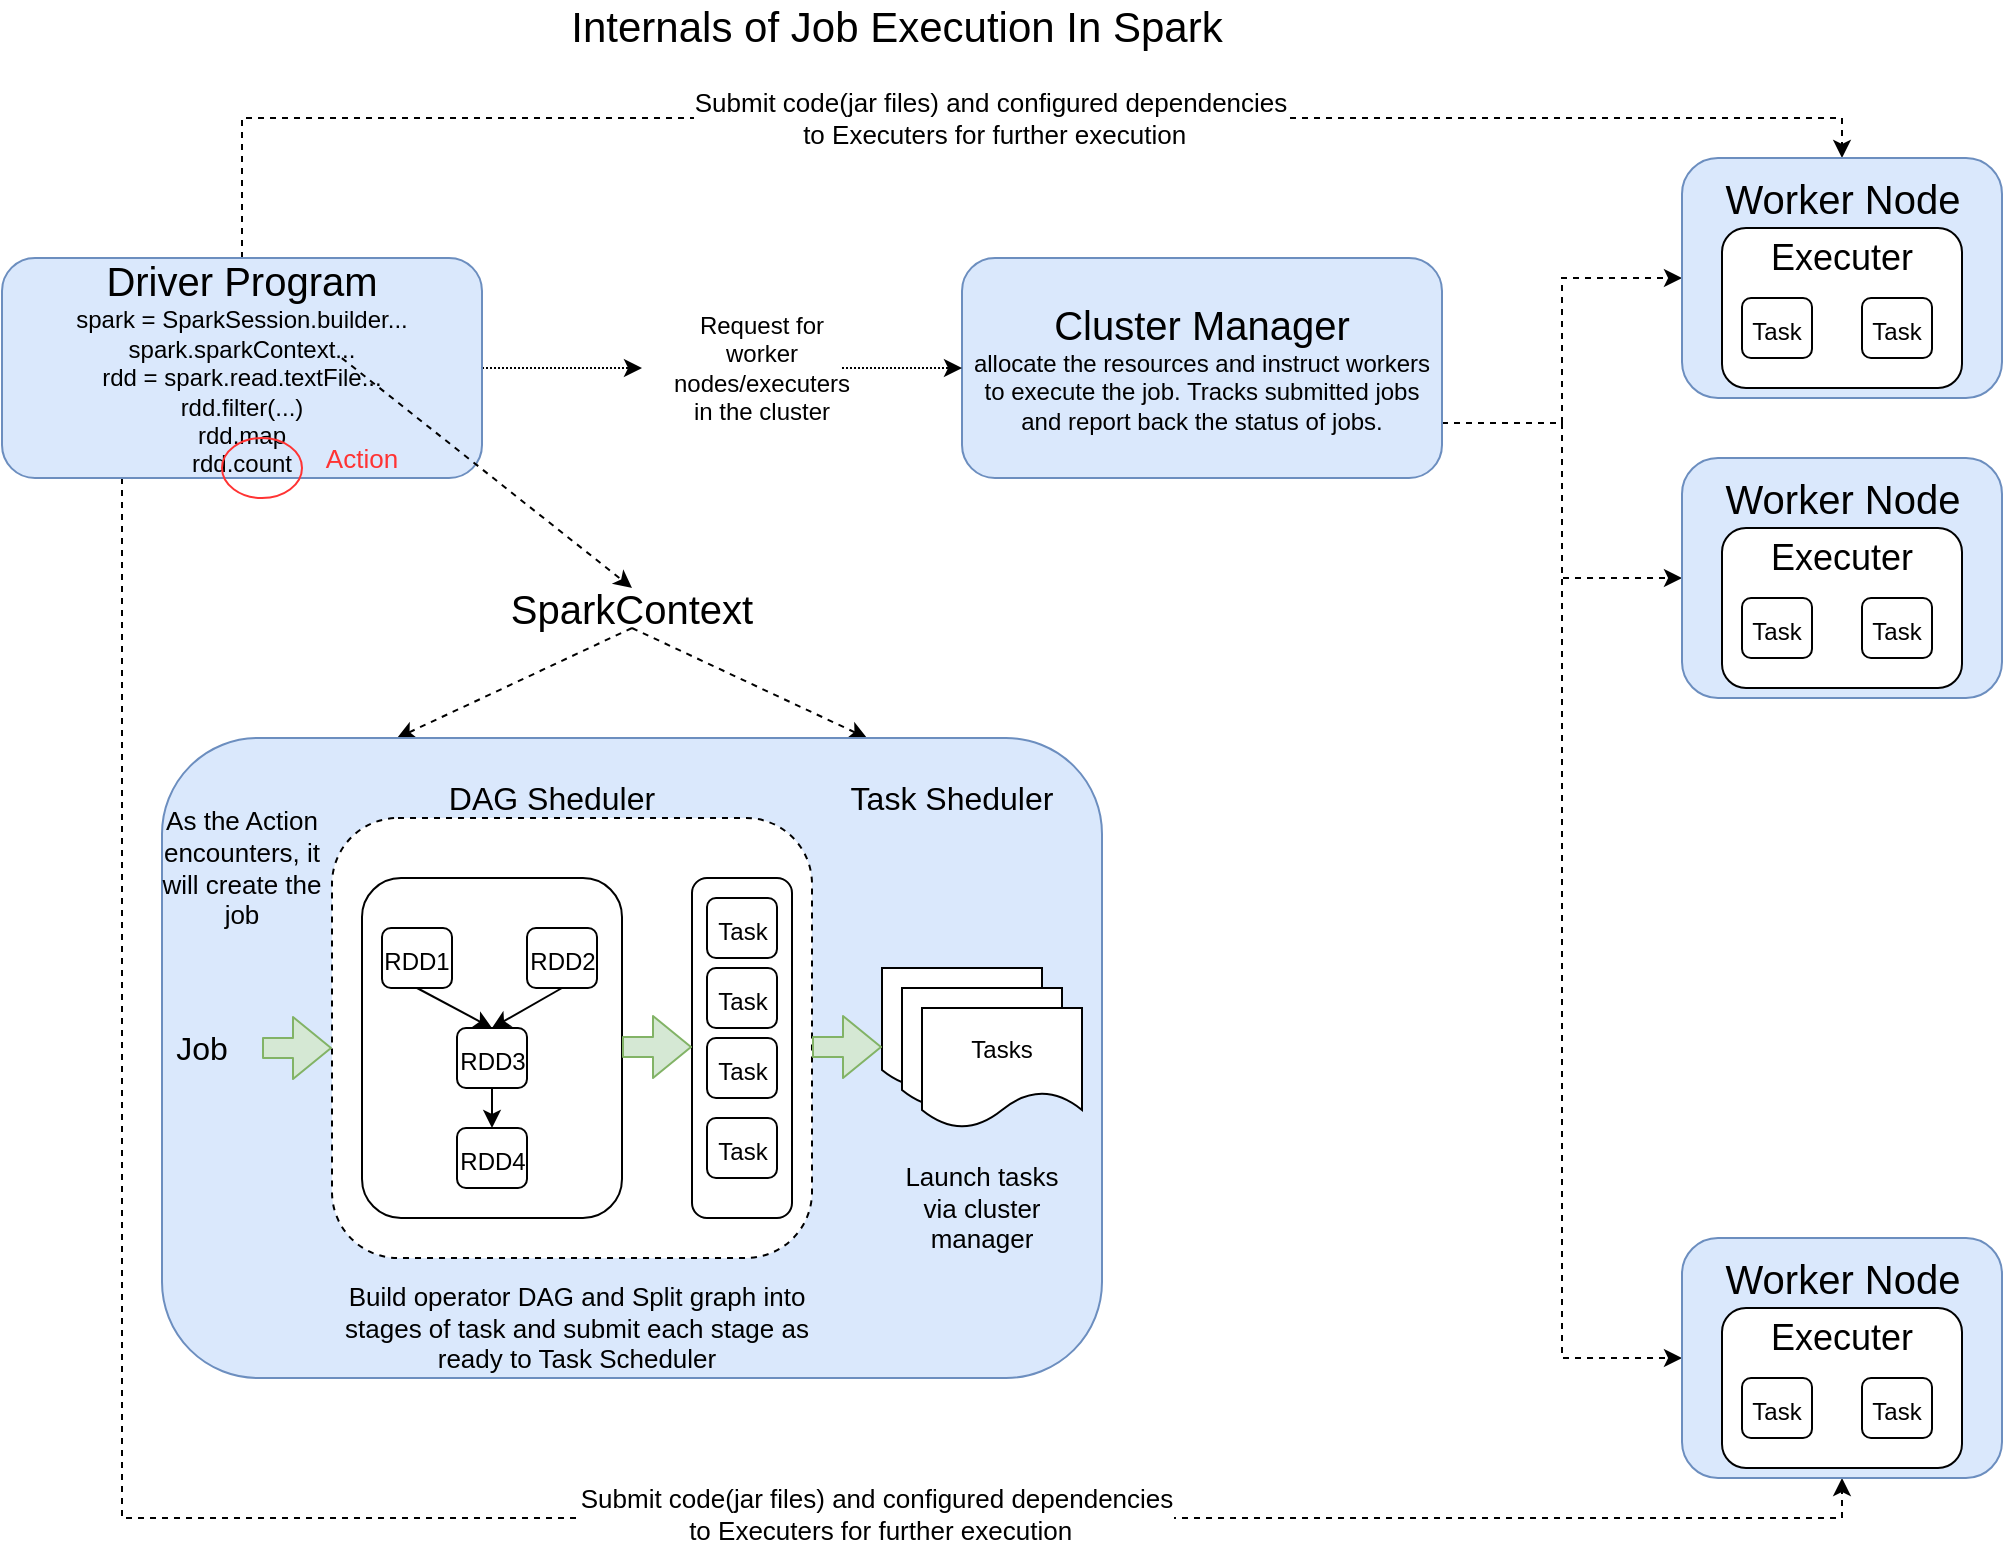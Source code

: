 <mxfile version="13.2.1" type="device"><diagram id="0EDraeGNB5K_zDhAIu3f" name="Page-1"><mxGraphModel dx="1826" dy="914" grid="0" gridSize="10" guides="1" tooltips="1" connect="1" arrows="1" fold="1" page="0" pageScale="1" pageWidth="827" pageHeight="1169" math="0" shadow="0"><root><mxCell id="0"/><mxCell id="1" parent="0"/><mxCell id="Jqn68iIKCUebNobJP0Vw-6" style="edgeStyle=none;rounded=0;orthogonalLoop=1;jettySize=auto;html=1;exitX=1;exitY=0.5;exitDx=0;exitDy=0;dashed=1;dashPattern=1 1;" edge="1" parent="1" source="Jqn68iIKCUebNobJP0Vw-1"><mxGeometry relative="1" as="geometry"><mxPoint x="240" y="255" as="targetPoint"/></mxGeometry></mxCell><mxCell id="Jqn68iIKCUebNobJP0Vw-57" style="edgeStyle=orthogonalEdgeStyle;rounded=0;orthogonalLoop=1;jettySize=auto;html=1;exitX=0.5;exitY=0;exitDx=0;exitDy=0;entryX=0.5;entryY=0;entryDx=0;entryDy=0;dashed=1;fontSize=18;" edge="1" parent="1" source="Jqn68iIKCUebNobJP0Vw-1" target="Jqn68iIKCUebNobJP0Vw-34"><mxGeometry relative="1" as="geometry"/></mxCell><mxCell id="Jqn68iIKCUebNobJP0Vw-58" value="Submit code(jar files) and configured dependencies&lt;br&gt;&amp;nbsp;to Executers for further execution" style="edgeLabel;html=1;align=center;verticalAlign=middle;resizable=0;points=[];fontSize=13;" vertex="1" connectable="0" parent="Jqn68iIKCUebNobJP0Vw-57"><mxGeometry x="-0.002" relative="1" as="geometry"><mxPoint as="offset"/></mxGeometry></mxCell><mxCell id="Jqn68iIKCUebNobJP0Vw-61" style="edgeStyle=orthogonalEdgeStyle;rounded=0;orthogonalLoop=1;jettySize=auto;html=1;exitX=0.25;exitY=1;exitDx=0;exitDy=0;entryX=0.5;entryY=1;entryDx=0;entryDy=0;dashed=1;fontSize=13;" edge="1" parent="1" source="Jqn68iIKCUebNobJP0Vw-1" target="Jqn68iIKCUebNobJP0Vw-46"><mxGeometry relative="1" as="geometry"/></mxCell><mxCell id="Jqn68iIKCUebNobJP0Vw-62" value="Submit code(jar files) and configured dependencies&lt;br&gt;&amp;nbsp;to Executers for further execution" style="edgeLabel;html=1;align=center;verticalAlign=middle;resizable=0;points=[];fontSize=13;" vertex="1" connectable="0" parent="Jqn68iIKCUebNobJP0Vw-61"><mxGeometry x="0.281" y="2" relative="1" as="geometry"><mxPoint as="offset"/></mxGeometry></mxCell><mxCell id="Jqn68iIKCUebNobJP0Vw-1" value="&lt;font&gt;&lt;span style=&quot;font-size: 20px&quot;&gt;Driver Program&lt;/span&gt;&lt;br&gt;&lt;font style=&quot;font-size: 12px&quot;&gt;spark = SparkSession.builder...&lt;br&gt;&lt;/font&gt;spark.sparkContext...&lt;br&gt;rdd = spark.read.textFile...&lt;br&gt;rdd.filter(...)&lt;br&gt;rdd.map&lt;br&gt;rdd.count&lt;br&gt;&lt;/font&gt;" style="rounded=1;whiteSpace=wrap;html=1;fillColor=#dae8fc;strokeColor=#6c8ebf;" vertex="1" parent="1"><mxGeometry x="-80" y="200" width="240" height="110" as="geometry"/></mxCell><mxCell id="Jqn68iIKCUebNobJP0Vw-54" style="edgeStyle=orthogonalEdgeStyle;rounded=0;orthogonalLoop=1;jettySize=auto;html=1;exitX=1;exitY=0.75;exitDx=0;exitDy=0;entryX=0;entryY=0.5;entryDx=0;entryDy=0;fontSize=18;dashed=1;" edge="1" parent="1" source="Jqn68iIKCUebNobJP0Vw-2" target="Jqn68iIKCUebNobJP0Vw-34"><mxGeometry relative="1" as="geometry"/></mxCell><mxCell id="Jqn68iIKCUebNobJP0Vw-55" style="edgeStyle=orthogonalEdgeStyle;rounded=0;orthogonalLoop=1;jettySize=auto;html=1;exitX=1;exitY=0.75;exitDx=0;exitDy=0;fontSize=18;dashed=1;" edge="1" parent="1" source="Jqn68iIKCUebNobJP0Vw-2" target="Jqn68iIKCUebNobJP0Vw-40"><mxGeometry relative="1" as="geometry"/></mxCell><mxCell id="Jqn68iIKCUebNobJP0Vw-56" style="edgeStyle=orthogonalEdgeStyle;rounded=0;orthogonalLoop=1;jettySize=auto;html=1;exitX=1;exitY=0.75;exitDx=0;exitDy=0;entryX=0;entryY=0.5;entryDx=0;entryDy=0;fontSize=18;dashed=1;" edge="1" parent="1" source="Jqn68iIKCUebNobJP0Vw-2" target="Jqn68iIKCUebNobJP0Vw-46"><mxGeometry relative="1" as="geometry"/></mxCell><mxCell id="Jqn68iIKCUebNobJP0Vw-2" value="&lt;font&gt;&lt;span style=&quot;font-size: 20px&quot;&gt;Cluster Manager&lt;/span&gt;&lt;br&gt;&lt;font style=&quot;font-size: 12px&quot;&gt;allocate the resources and instruct workers to execute the job. Tracks submitted jobs and report back the status of jobs.&lt;/font&gt;&lt;br&gt;&lt;/font&gt;" style="rounded=1;whiteSpace=wrap;html=1;fillColor=#dae8fc;strokeColor=#6c8ebf;" vertex="1" parent="1"><mxGeometry x="400" y="200" width="240" height="110" as="geometry"/></mxCell><mxCell id="Jqn68iIKCUebNobJP0Vw-59" style="rounded=0;orthogonalLoop=1;jettySize=auto;html=1;exitX=0.5;exitY=1;exitDx=0;exitDy=0;entryX=0.25;entryY=0;entryDx=0;entryDy=0;dashed=1;fontSize=13;" edge="1" parent="1" source="Jqn68iIKCUebNobJP0Vw-3" target="Jqn68iIKCUebNobJP0Vw-9"><mxGeometry relative="1" as="geometry"/></mxCell><mxCell id="Jqn68iIKCUebNobJP0Vw-60" style="edgeStyle=none;rounded=0;orthogonalLoop=1;jettySize=auto;html=1;exitX=0.5;exitY=1;exitDx=0;exitDy=0;entryX=0.75;entryY=0;entryDx=0;entryDy=0;dashed=1;fontSize=13;" edge="1" parent="1" source="Jqn68iIKCUebNobJP0Vw-3" target="Jqn68iIKCUebNobJP0Vw-9"><mxGeometry relative="1" as="geometry"/></mxCell><mxCell id="Jqn68iIKCUebNobJP0Vw-3" value="&lt;font style=&quot;font-size: 20px&quot;&gt;SparkContext&lt;/font&gt;" style="text;html=1;strokeColor=none;fillColor=none;align=center;verticalAlign=middle;whiteSpace=wrap;rounded=0;" vertex="1" parent="1"><mxGeometry x="170" y="365" width="130" height="20" as="geometry"/></mxCell><mxCell id="Jqn68iIKCUebNobJP0Vw-4" style="rounded=0;orthogonalLoop=1;jettySize=auto;html=1;exitX=0.708;exitY=0.455;exitDx=0;exitDy=0;entryX=0.5;entryY=0;entryDx=0;entryDy=0;exitPerimeter=0;dashed=1;" edge="1" parent="1" source="Jqn68iIKCUebNobJP0Vw-1" target="Jqn68iIKCUebNobJP0Vw-3"><mxGeometry relative="1" as="geometry"/></mxCell><mxCell id="Jqn68iIKCUebNobJP0Vw-7" style="edgeStyle=none;rounded=0;orthogonalLoop=1;jettySize=auto;html=1;entryX=0;entryY=0.5;entryDx=0;entryDy=0;dashed=1;dashPattern=1 1;" edge="1" parent="1" target="Jqn68iIKCUebNobJP0Vw-2"><mxGeometry relative="1" as="geometry"><mxPoint x="340" y="255" as="sourcePoint"/></mxGeometry></mxCell><mxCell id="Jqn68iIKCUebNobJP0Vw-5" value="Request for worker nodes/executers in the cluster" style="text;html=1;strokeColor=none;fillColor=none;align=center;verticalAlign=middle;whiteSpace=wrap;rounded=0;" vertex="1" parent="1"><mxGeometry x="280" y="245" width="40" height="20" as="geometry"/></mxCell><mxCell id="Jqn68iIKCUebNobJP0Vw-9" value="" style="rounded=1;whiteSpace=wrap;html=1;fillColor=#dae8fc;strokeColor=#6c8ebf;" vertex="1" parent="1"><mxGeometry y="440" width="470" height="320" as="geometry"/></mxCell><mxCell id="Jqn68iIKCUebNobJP0Vw-10" value="" style="rounded=1;whiteSpace=wrap;html=1;dashed=1;" vertex="1" parent="1"><mxGeometry x="85" y="480" width="240" height="220" as="geometry"/></mxCell><mxCell id="Jqn68iIKCUebNobJP0Vw-11" value="" style="shape=document;whiteSpace=wrap;html=1;boundedLbl=1;" vertex="1" parent="1"><mxGeometry x="360" y="555" width="80" height="60" as="geometry"/></mxCell><mxCell id="Jqn68iIKCUebNobJP0Vw-12" value="" style="shape=document;whiteSpace=wrap;html=1;boundedLbl=1;" vertex="1" parent="1"><mxGeometry x="370" y="565" width="80" height="60" as="geometry"/></mxCell><mxCell id="Jqn68iIKCUebNobJP0Vw-13" value="Tasks" style="shape=document;whiteSpace=wrap;html=1;boundedLbl=1;" vertex="1" parent="1"><mxGeometry x="380" y="575" width="80" height="60" as="geometry"/></mxCell><mxCell id="Jqn68iIKCUebNobJP0Vw-14" value="Task Sheduler" style="text;html=1;strokeColor=none;fillColor=none;align=center;verticalAlign=middle;whiteSpace=wrap;rounded=0;fontSize=16;" vertex="1" parent="1"><mxGeometry x="340" y="460" width="110" height="20" as="geometry"/></mxCell><mxCell id="Jqn68iIKCUebNobJP0Vw-15" value="DAG Sheduler" style="text;html=1;strokeColor=none;fillColor=none;align=center;verticalAlign=middle;whiteSpace=wrap;rounded=0;fontSize=16;" vertex="1" parent="1"><mxGeometry x="140" y="460" width="110" height="20" as="geometry"/></mxCell><mxCell id="Jqn68iIKCUebNobJP0Vw-16" value="" style="rounded=1;whiteSpace=wrap;html=1;fontSize=16;" vertex="1" parent="1"><mxGeometry x="100" y="510" width="130" height="170" as="geometry"/></mxCell><mxCell id="Jqn68iIKCUebNobJP0Vw-17" value="" style="rounded=1;whiteSpace=wrap;html=1;fontSize=16;" vertex="1" parent="1"><mxGeometry x="265" y="510" width="50" height="170" as="geometry"/></mxCell><mxCell id="Jqn68iIKCUebNobJP0Vw-18" value="Job" style="text;html=1;strokeColor=none;fillColor=none;align=center;verticalAlign=middle;whiteSpace=wrap;rounded=0;fontSize=16;" vertex="1" parent="1"><mxGeometry y="585" width="40" height="20" as="geometry"/></mxCell><mxCell id="Jqn68iIKCUebNobJP0Vw-24" style="edgeStyle=none;rounded=0;orthogonalLoop=1;jettySize=auto;html=1;exitX=0.5;exitY=1;exitDx=0;exitDy=0;entryX=0.5;entryY=0;entryDx=0;entryDy=0;fontSize=16;" edge="1" parent="1" source="Jqn68iIKCUebNobJP0Vw-19" target="Jqn68iIKCUebNobJP0Vw-21"><mxGeometry relative="1" as="geometry"/></mxCell><mxCell id="Jqn68iIKCUebNobJP0Vw-19" value="&lt;font style=&quot;font-size: 12px&quot;&gt;RDD1&lt;/font&gt;" style="rounded=1;whiteSpace=wrap;html=1;fontSize=16;" vertex="1" parent="1"><mxGeometry x="110" y="535" width="35" height="30" as="geometry"/></mxCell><mxCell id="Jqn68iIKCUebNobJP0Vw-23" style="edgeStyle=none;rounded=0;orthogonalLoop=1;jettySize=auto;html=1;exitX=0.5;exitY=1;exitDx=0;exitDy=0;entryX=0.5;entryY=0;entryDx=0;entryDy=0;fontSize=16;" edge="1" parent="1" source="Jqn68iIKCUebNobJP0Vw-20" target="Jqn68iIKCUebNobJP0Vw-21"><mxGeometry relative="1" as="geometry"/></mxCell><mxCell id="Jqn68iIKCUebNobJP0Vw-20" value="&lt;font style=&quot;font-size: 12px&quot;&gt;RDD2&lt;/font&gt;" style="rounded=1;whiteSpace=wrap;html=1;fontSize=16;" vertex="1" parent="1"><mxGeometry x="182.5" y="535" width="35" height="30" as="geometry"/></mxCell><mxCell id="Jqn68iIKCUebNobJP0Vw-25" style="edgeStyle=none;rounded=0;orthogonalLoop=1;jettySize=auto;html=1;exitX=0.5;exitY=1;exitDx=0;exitDy=0;entryX=0.5;entryY=0;entryDx=0;entryDy=0;fontSize=16;" edge="1" parent="1" source="Jqn68iIKCUebNobJP0Vw-21" target="Jqn68iIKCUebNobJP0Vw-22"><mxGeometry relative="1" as="geometry"/></mxCell><mxCell id="Jqn68iIKCUebNobJP0Vw-21" value="&lt;font style=&quot;font-size: 12px&quot;&gt;RDD3&lt;/font&gt;" style="rounded=1;whiteSpace=wrap;html=1;fontSize=16;" vertex="1" parent="1"><mxGeometry x="147.5" y="585" width="35" height="30" as="geometry"/></mxCell><mxCell id="Jqn68iIKCUebNobJP0Vw-22" value="&lt;font style=&quot;font-size: 12px&quot;&gt;RDD4&lt;/font&gt;" style="rounded=1;whiteSpace=wrap;html=1;fontSize=16;" vertex="1" parent="1"><mxGeometry x="147.5" y="635" width="35" height="30" as="geometry"/></mxCell><mxCell id="Jqn68iIKCUebNobJP0Vw-26" value="&lt;span style=&quot;font-size: 12px&quot;&gt;Task&lt;/span&gt;" style="rounded=1;whiteSpace=wrap;html=1;fontSize=16;" vertex="1" parent="1"><mxGeometry x="272.5" y="520" width="35" height="30" as="geometry"/></mxCell><mxCell id="Jqn68iIKCUebNobJP0Vw-27" value="&lt;span style=&quot;font-size: 12px&quot;&gt;Task&lt;/span&gt;" style="rounded=1;whiteSpace=wrap;html=1;fontSize=16;" vertex="1" parent="1"><mxGeometry x="272.5" y="555" width="35" height="30" as="geometry"/></mxCell><mxCell id="Jqn68iIKCUebNobJP0Vw-28" value="&lt;span style=&quot;font-size: 12px&quot;&gt;Task&lt;/span&gt;" style="rounded=1;whiteSpace=wrap;html=1;fontSize=16;" vertex="1" parent="1"><mxGeometry x="272.5" y="590" width="35" height="30" as="geometry"/></mxCell><mxCell id="Jqn68iIKCUebNobJP0Vw-29" value="&lt;span style=&quot;font-size: 12px&quot;&gt;Task&lt;/span&gt;" style="rounded=1;whiteSpace=wrap;html=1;fontSize=16;" vertex="1" parent="1"><mxGeometry x="272.5" y="630" width="35" height="30" as="geometry"/></mxCell><mxCell id="Jqn68iIKCUebNobJP0Vw-30" value="" style="shape=flexArrow;endArrow=classic;html=1;fontSize=16;fillColor=#d5e8d4;strokeColor=#82b366;" edge="1" parent="1"><mxGeometry width="50" height="50" relative="1" as="geometry"><mxPoint x="50" y="595" as="sourcePoint"/><mxPoint x="85" y="595" as="targetPoint"/></mxGeometry></mxCell><mxCell id="Jqn68iIKCUebNobJP0Vw-32" value="" style="shape=flexArrow;endArrow=classic;html=1;fontSize=16;fillColor=#d5e8d4;strokeColor=#82b366;" edge="1" parent="1"><mxGeometry width="50" height="50" relative="1" as="geometry"><mxPoint x="230" y="594.5" as="sourcePoint"/><mxPoint x="265" y="594.5" as="targetPoint"/></mxGeometry></mxCell><mxCell id="Jqn68iIKCUebNobJP0Vw-33" value="" style="shape=flexArrow;endArrow=classic;html=1;fontSize=16;fillColor=#d5e8d4;strokeColor=#82b366;" edge="1" parent="1"><mxGeometry width="50" height="50" relative="1" as="geometry"><mxPoint x="325" y="594.5" as="sourcePoint"/><mxPoint x="360" y="594.5" as="targetPoint"/></mxGeometry></mxCell><mxCell id="Jqn68iIKCUebNobJP0Vw-34" value="" style="rounded=1;whiteSpace=wrap;html=1;fontSize=16;fillColor=#dae8fc;strokeColor=#6c8ebf;" vertex="1" parent="1"><mxGeometry x="760" y="150" width="160" height="120" as="geometry"/></mxCell><mxCell id="Jqn68iIKCUebNobJP0Vw-35" value="" style="rounded=1;whiteSpace=wrap;html=1;fontSize=16;" vertex="1" parent="1"><mxGeometry x="780" y="185" width="120" height="80" as="geometry"/></mxCell><mxCell id="Jqn68iIKCUebNobJP0Vw-36" value="&lt;font style=&quot;font-size: 20px&quot;&gt;Worker Node&lt;/font&gt;" style="text;html=1;strokeColor=none;fillColor=none;align=center;verticalAlign=middle;whiteSpace=wrap;rounded=0;fontSize=16;" vertex="1" parent="1"><mxGeometry x="777.5" y="160" width="125" height="20" as="geometry"/></mxCell><mxCell id="Jqn68iIKCUebNobJP0Vw-37" value="Executer" style="text;html=1;strokeColor=none;fillColor=none;align=center;verticalAlign=middle;whiteSpace=wrap;rounded=0;fontSize=18;" vertex="1" parent="1"><mxGeometry x="820" y="190" width="40" height="20" as="geometry"/></mxCell><mxCell id="Jqn68iIKCUebNobJP0Vw-38" value="&lt;span style=&quot;font-size: 12px&quot;&gt;Task&lt;/span&gt;" style="rounded=1;whiteSpace=wrap;html=1;fontSize=16;" vertex="1" parent="1"><mxGeometry x="790" y="220" width="35" height="30" as="geometry"/></mxCell><mxCell id="Jqn68iIKCUebNobJP0Vw-39" value="&lt;span style=&quot;font-size: 12px&quot;&gt;Task&lt;/span&gt;" style="rounded=1;whiteSpace=wrap;html=1;fontSize=16;" vertex="1" parent="1"><mxGeometry x="850" y="220" width="35" height="30" as="geometry"/></mxCell><mxCell id="Jqn68iIKCUebNobJP0Vw-40" value="" style="rounded=1;whiteSpace=wrap;html=1;fontSize=16;fillColor=#dae8fc;strokeColor=#6c8ebf;" vertex="1" parent="1"><mxGeometry x="760" y="300" width="160" height="120" as="geometry"/></mxCell><mxCell id="Jqn68iIKCUebNobJP0Vw-41" value="" style="rounded=1;whiteSpace=wrap;html=1;fontSize=16;" vertex="1" parent="1"><mxGeometry x="780" y="335" width="120" height="80" as="geometry"/></mxCell><mxCell id="Jqn68iIKCUebNobJP0Vw-42" value="&lt;font style=&quot;font-size: 20px&quot;&gt;Worker Node&lt;/font&gt;" style="text;html=1;strokeColor=none;fillColor=none;align=center;verticalAlign=middle;whiteSpace=wrap;rounded=0;fontSize=16;" vertex="1" parent="1"><mxGeometry x="777.5" y="310" width="125" height="20" as="geometry"/></mxCell><mxCell id="Jqn68iIKCUebNobJP0Vw-43" value="Executer" style="text;html=1;strokeColor=none;fillColor=none;align=center;verticalAlign=middle;whiteSpace=wrap;rounded=0;fontSize=18;" vertex="1" parent="1"><mxGeometry x="820" y="340" width="40" height="20" as="geometry"/></mxCell><mxCell id="Jqn68iIKCUebNobJP0Vw-44" value="&lt;span style=&quot;font-size: 12px&quot;&gt;Task&lt;/span&gt;" style="rounded=1;whiteSpace=wrap;html=1;fontSize=16;" vertex="1" parent="1"><mxGeometry x="790" y="370" width="35" height="30" as="geometry"/></mxCell><mxCell id="Jqn68iIKCUebNobJP0Vw-45" value="&lt;span style=&quot;font-size: 12px&quot;&gt;Task&lt;/span&gt;" style="rounded=1;whiteSpace=wrap;html=1;fontSize=16;" vertex="1" parent="1"><mxGeometry x="850" y="370" width="35" height="30" as="geometry"/></mxCell><mxCell id="Jqn68iIKCUebNobJP0Vw-46" value="" style="rounded=1;whiteSpace=wrap;html=1;fontSize=16;fillColor=#dae8fc;strokeColor=#6c8ebf;" vertex="1" parent="1"><mxGeometry x="760" y="690" width="160" height="120" as="geometry"/></mxCell><mxCell id="Jqn68iIKCUebNobJP0Vw-47" value="" style="rounded=1;whiteSpace=wrap;html=1;fontSize=16;" vertex="1" parent="1"><mxGeometry x="780" y="725" width="120" height="80" as="geometry"/></mxCell><mxCell id="Jqn68iIKCUebNobJP0Vw-48" value="&lt;font style=&quot;font-size: 20px&quot;&gt;Worker Node&lt;/font&gt;" style="text;html=1;strokeColor=none;fillColor=none;align=center;verticalAlign=middle;whiteSpace=wrap;rounded=0;fontSize=16;" vertex="1" parent="1"><mxGeometry x="777.5" y="700" width="125" height="20" as="geometry"/></mxCell><mxCell id="Jqn68iIKCUebNobJP0Vw-49" value="Executer" style="text;html=1;strokeColor=none;fillColor=none;align=center;verticalAlign=middle;whiteSpace=wrap;rounded=0;fontSize=18;" vertex="1" parent="1"><mxGeometry x="820" y="730" width="40" height="20" as="geometry"/></mxCell><mxCell id="Jqn68iIKCUebNobJP0Vw-50" value="&lt;span style=&quot;font-size: 12px&quot;&gt;Task&lt;/span&gt;" style="rounded=1;whiteSpace=wrap;html=1;fontSize=16;" vertex="1" parent="1"><mxGeometry x="790" y="760" width="35" height="30" as="geometry"/></mxCell><mxCell id="Jqn68iIKCUebNobJP0Vw-51" value="&lt;span style=&quot;font-size: 12px&quot;&gt;Task&lt;/span&gt;" style="rounded=1;whiteSpace=wrap;html=1;fontSize=16;" vertex="1" parent="1"><mxGeometry x="850" y="760" width="35" height="30" as="geometry"/></mxCell><mxCell id="Jqn68iIKCUebNobJP0Vw-63" value="" style="ellipse;whiteSpace=wrap;html=1;fontSize=13;fillColor=none;strokeColor=#FF3333;" vertex="1" parent="1"><mxGeometry x="30" y="290" width="40" height="30" as="geometry"/></mxCell><mxCell id="Jqn68iIKCUebNobJP0Vw-64" value="&lt;font color=&quot;#ff3333&quot;&gt;Action&lt;/font&gt;" style="text;html=1;strokeColor=none;fillColor=none;align=center;verticalAlign=middle;whiteSpace=wrap;rounded=0;fontSize=13;" vertex="1" parent="1"><mxGeometry x="80" y="290" width="40" height="20" as="geometry"/></mxCell><mxCell id="Jqn68iIKCUebNobJP0Vw-65" value="As the Action encounters, it will create the job" style="text;html=1;strokeColor=none;fillColor=none;align=center;verticalAlign=middle;whiteSpace=wrap;rounded=0;fontSize=13;" vertex="1" parent="1"><mxGeometry x="-5" y="470" width="90" height="70" as="geometry"/></mxCell><mxCell id="Jqn68iIKCUebNobJP0Vw-67" value="Launch tasks via cluster manager" style="text;html=1;strokeColor=none;fillColor=none;align=center;verticalAlign=middle;whiteSpace=wrap;rounded=0;fontSize=13;" vertex="1" parent="1"><mxGeometry x="365" y="640" width="90" height="70" as="geometry"/></mxCell><mxCell id="Jqn68iIKCUebNobJP0Vw-68" value="Build operator DAG and Split graph into stages of task and submit each stage as ready to Task Scheduler" style="text;html=1;strokeColor=none;fillColor=none;align=center;verticalAlign=middle;whiteSpace=wrap;rounded=0;fontSize=13;" vertex="1" parent="1"><mxGeometry x="85" y="700" width="245" height="70" as="geometry"/></mxCell><mxCell id="Jqn68iIKCUebNobJP0Vw-69" value="Internals of Job Execution In Spark" style="text;html=1;strokeColor=none;fillColor=none;align=center;verticalAlign=middle;whiteSpace=wrap;rounded=0;fontSize=21;" vertex="1" parent="1"><mxGeometry x="113" y="74" width="509" height="20" as="geometry"/></mxCell></root></mxGraphModel></diagram></mxfile>